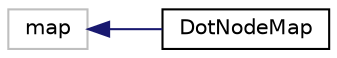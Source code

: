 digraph "类继承关系图"
{
 // INTERACTIVE_SVG=YES
 // LATEX_PDF_SIZE
  edge [fontname="Helvetica",fontsize="10",labelfontname="Helvetica",labelfontsize="10"];
  node [fontname="Helvetica",fontsize="10",shape=record];
  rankdir="LR";
  Node446 [label="map",height=0.2,width=0.4,color="grey75", fillcolor="white", style="filled",tooltip=" "];
  Node446 -> Node0 [dir="back",color="midnightblue",fontsize="10",style="solid",fontname="Helvetica"];
  Node0 [label="DotNodeMap",height=0.2,width=0.4,color="black", fillcolor="white", style="filled",URL="$d6/dbb/class_dot_node_map.html",tooltip=" "];
}
